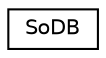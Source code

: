 digraph "Graphical Class Hierarchy"
{
 // LATEX_PDF_SIZE
  edge [fontname="Helvetica",fontsize="10",labelfontname="Helvetica",labelfontsize="10"];
  node [fontname="Helvetica",fontsize="10",shape=record];
  rankdir="LR";
  Node0 [label="SoDB",height=0.2,width=0.4,color="black", fillcolor="white", style="filled",URL="$classSoDB.html",tooltip="The SoDB class keeps track of internal global data."];
}
